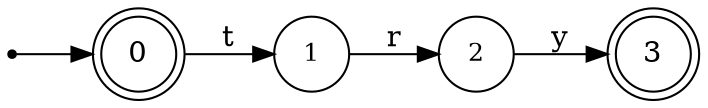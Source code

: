 digraph finite_state_machine {
	rankdir=LR;
	size="10,10"

	node [ shape = doublecircle, label = "0", fontsize  = 14] n0;

	node [ shape = circle, label = "1", fontsize  = 12] n1;
	node [ shape = circle, label = "2", fontsize  = 12] n2;

	node [ shape = doublecircle, label = "3", fontsize  = 14] n3;

	node [shape = point ]; qi
	qi -> n0;

	n0 -> n1 [ label = "t" ];
	n1 -> n2 [ label = "r" ];
	n2 -> n3 [ label = "y" ];
}